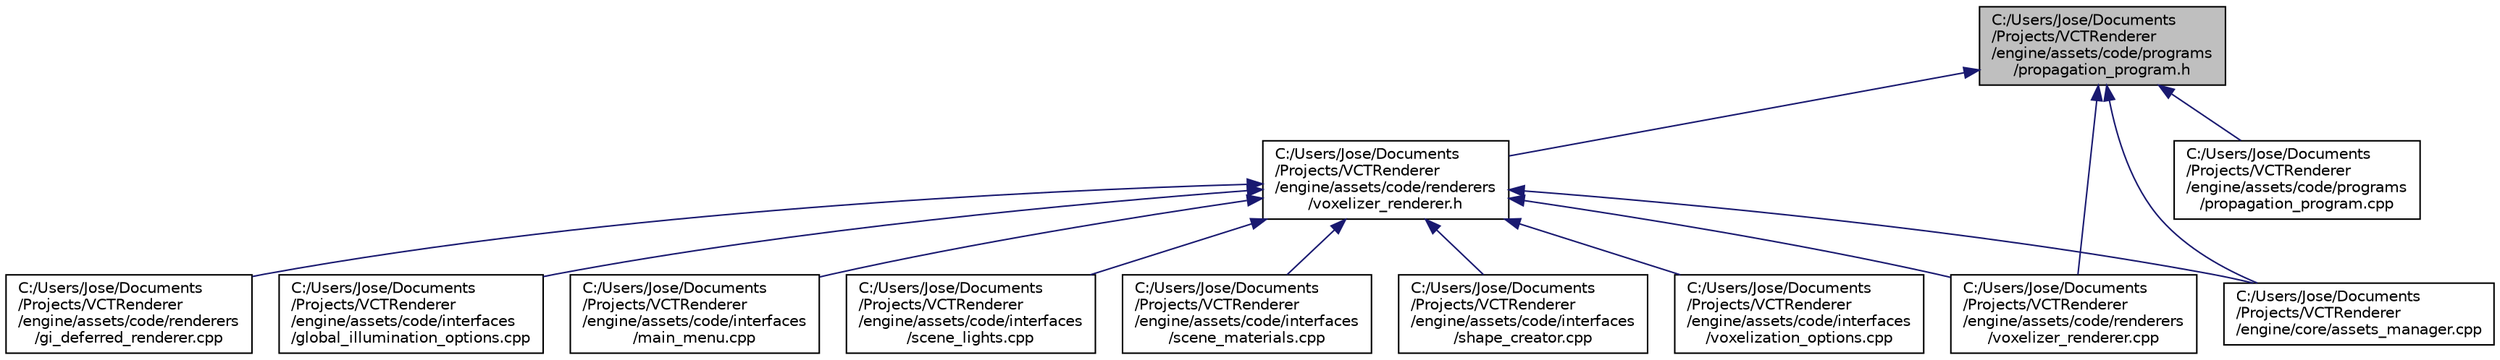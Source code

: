 digraph "C:/Users/Jose/Documents/Projects/VCTRenderer/engine/assets/code/programs/propagation_program.h"
{
 // INTERACTIVE_SVG=YES
 // LATEX_PDF_SIZE
  edge [fontname="Helvetica",fontsize="10",labelfontname="Helvetica",labelfontsize="10"];
  node [fontname="Helvetica",fontsize="10",shape=record];
  Node1 [label="C:/Users/Jose/Documents\l/Projects/VCTRenderer\l/engine/assets/code/programs\l/propagation_program.h",height=0.2,width=0.4,color="black", fillcolor="grey75", style="filled", fontcolor="black",tooltip=" "];
  Node1 -> Node2 [dir="back",color="midnightblue",fontsize="10",style="solid",fontname="Helvetica"];
  Node2 [label="C:/Users/Jose/Documents\l/Projects/VCTRenderer\l/engine/assets/code/renderers\l/voxelizer_renderer.h",height=0.2,width=0.4,color="black", fillcolor="white", style="filled",URL="$voxelizer__renderer_8h.html",tooltip=" "];
  Node2 -> Node3 [dir="back",color="midnightblue",fontsize="10",style="solid",fontname="Helvetica"];
  Node3 [label="C:/Users/Jose/Documents\l/Projects/VCTRenderer\l/engine/assets/code/interfaces\l/global_illumination_options.cpp",height=0.2,width=0.4,color="black", fillcolor="white", style="filled",URL="$global__illumination__options_8cpp.html",tooltip=" "];
  Node2 -> Node4 [dir="back",color="midnightblue",fontsize="10",style="solid",fontname="Helvetica"];
  Node4 [label="C:/Users/Jose/Documents\l/Projects/VCTRenderer\l/engine/assets/code/interfaces\l/main_menu.cpp",height=0.2,width=0.4,color="black", fillcolor="white", style="filled",URL="$main__menu_8cpp.html",tooltip=" "];
  Node2 -> Node5 [dir="back",color="midnightblue",fontsize="10",style="solid",fontname="Helvetica"];
  Node5 [label="C:/Users/Jose/Documents\l/Projects/VCTRenderer\l/engine/assets/code/interfaces\l/scene_lights.cpp",height=0.2,width=0.4,color="black", fillcolor="white", style="filled",URL="$scene__lights_8cpp.html",tooltip=" "];
  Node2 -> Node6 [dir="back",color="midnightblue",fontsize="10",style="solid",fontname="Helvetica"];
  Node6 [label="C:/Users/Jose/Documents\l/Projects/VCTRenderer\l/engine/assets/code/interfaces\l/scene_materials.cpp",height=0.2,width=0.4,color="black", fillcolor="white", style="filled",URL="$scene__materials_8cpp.html",tooltip=" "];
  Node2 -> Node7 [dir="back",color="midnightblue",fontsize="10",style="solid",fontname="Helvetica"];
  Node7 [label="C:/Users/Jose/Documents\l/Projects/VCTRenderer\l/engine/assets/code/interfaces\l/shape_creator.cpp",height=0.2,width=0.4,color="black", fillcolor="white", style="filled",URL="$shape__creator_8cpp.html",tooltip=" "];
  Node2 -> Node8 [dir="back",color="midnightblue",fontsize="10",style="solid",fontname="Helvetica"];
  Node8 [label="C:/Users/Jose/Documents\l/Projects/VCTRenderer\l/engine/assets/code/interfaces\l/voxelization_options.cpp",height=0.2,width=0.4,color="black", fillcolor="white", style="filled",URL="$voxelization__options_8cpp.html",tooltip=" "];
  Node2 -> Node9 [dir="back",color="midnightblue",fontsize="10",style="solid",fontname="Helvetica"];
  Node9 [label="C:/Users/Jose/Documents\l/Projects/VCTRenderer\l/engine/assets/code/renderers\l/gi_deferred_renderer.cpp",height=0.2,width=0.4,color="black", fillcolor="white", style="filled",URL="$gi__deferred__renderer_8cpp.html",tooltip=" "];
  Node2 -> Node10 [dir="back",color="midnightblue",fontsize="10",style="solid",fontname="Helvetica"];
  Node10 [label="C:/Users/Jose/Documents\l/Projects/VCTRenderer\l/engine/assets/code/renderers\l/voxelizer_renderer.cpp",height=0.2,width=0.4,color="black", fillcolor="white", style="filled",URL="$voxelizer__renderer_8cpp.html",tooltip=" "];
  Node2 -> Node11 [dir="back",color="midnightblue",fontsize="10",style="solid",fontname="Helvetica"];
  Node11 [label="C:/Users/Jose/Documents\l/Projects/VCTRenderer\l/engine/core/assets_manager.cpp",height=0.2,width=0.4,color="black", fillcolor="white", style="filled",URL="$assets__manager_8cpp.html",tooltip=" "];
  Node1 -> Node12 [dir="back",color="midnightblue",fontsize="10",style="solid",fontname="Helvetica"];
  Node12 [label="C:/Users/Jose/Documents\l/Projects/VCTRenderer\l/engine/assets/code/programs\l/propagation_program.cpp",height=0.2,width=0.4,color="black", fillcolor="white", style="filled",URL="$propagation__program_8cpp.html",tooltip=" "];
  Node1 -> Node10 [dir="back",color="midnightblue",fontsize="10",style="solid",fontname="Helvetica"];
  Node1 -> Node11 [dir="back",color="midnightblue",fontsize="10",style="solid",fontname="Helvetica"];
}
